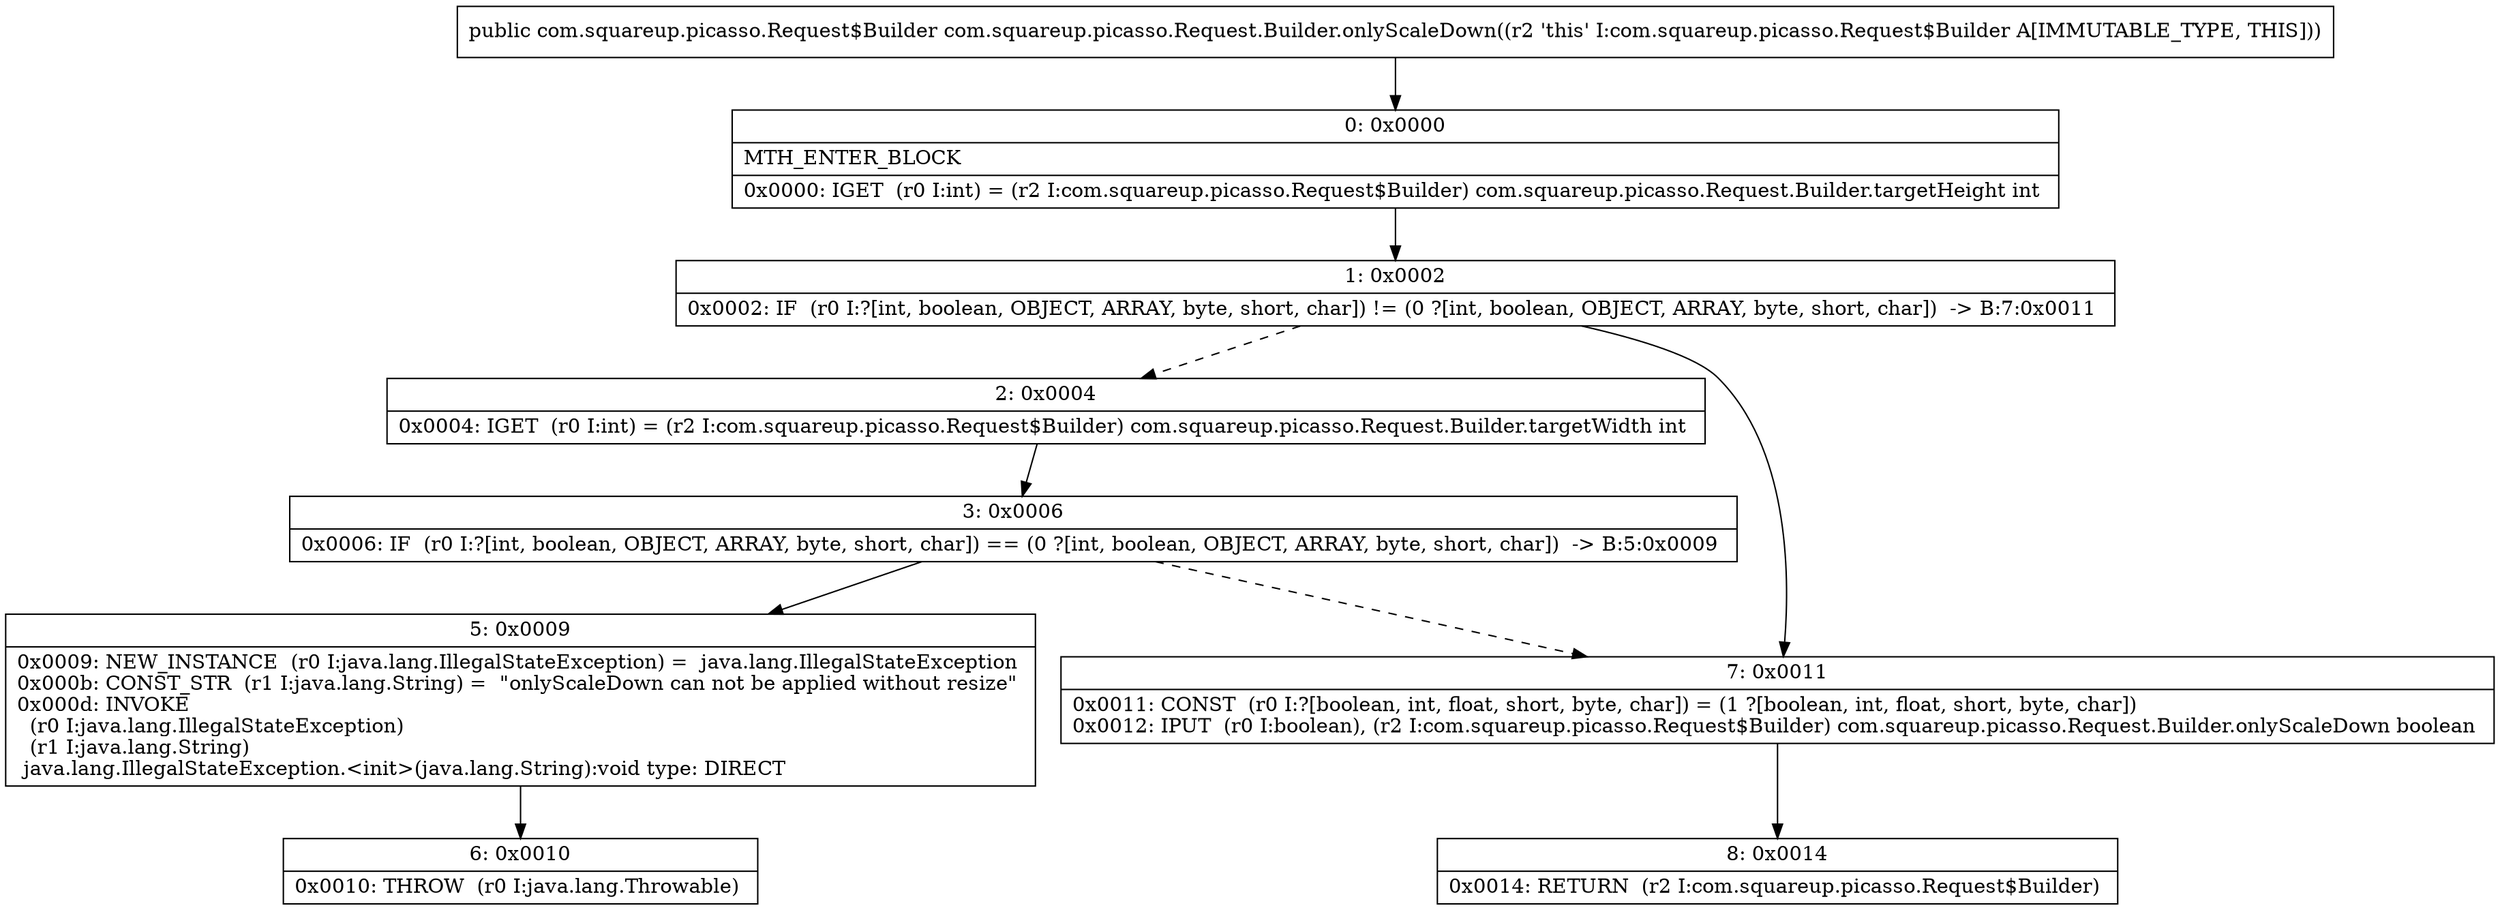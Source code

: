 digraph "CFG forcom.squareup.picasso.Request.Builder.onlyScaleDown()Lcom\/squareup\/picasso\/Request$Builder;" {
Node_0 [shape=record,label="{0\:\ 0x0000|MTH_ENTER_BLOCK\l|0x0000: IGET  (r0 I:int) = (r2 I:com.squareup.picasso.Request$Builder) com.squareup.picasso.Request.Builder.targetHeight int \l}"];
Node_1 [shape=record,label="{1\:\ 0x0002|0x0002: IF  (r0 I:?[int, boolean, OBJECT, ARRAY, byte, short, char]) != (0 ?[int, boolean, OBJECT, ARRAY, byte, short, char])  \-\> B:7:0x0011 \l}"];
Node_2 [shape=record,label="{2\:\ 0x0004|0x0004: IGET  (r0 I:int) = (r2 I:com.squareup.picasso.Request$Builder) com.squareup.picasso.Request.Builder.targetWidth int \l}"];
Node_3 [shape=record,label="{3\:\ 0x0006|0x0006: IF  (r0 I:?[int, boolean, OBJECT, ARRAY, byte, short, char]) == (0 ?[int, boolean, OBJECT, ARRAY, byte, short, char])  \-\> B:5:0x0009 \l}"];
Node_5 [shape=record,label="{5\:\ 0x0009|0x0009: NEW_INSTANCE  (r0 I:java.lang.IllegalStateException) =  java.lang.IllegalStateException \l0x000b: CONST_STR  (r1 I:java.lang.String) =  \"onlyScaleDown can not be applied without resize\" \l0x000d: INVOKE  \l  (r0 I:java.lang.IllegalStateException)\l  (r1 I:java.lang.String)\l java.lang.IllegalStateException.\<init\>(java.lang.String):void type: DIRECT \l}"];
Node_6 [shape=record,label="{6\:\ 0x0010|0x0010: THROW  (r0 I:java.lang.Throwable) \l}"];
Node_7 [shape=record,label="{7\:\ 0x0011|0x0011: CONST  (r0 I:?[boolean, int, float, short, byte, char]) = (1 ?[boolean, int, float, short, byte, char]) \l0x0012: IPUT  (r0 I:boolean), (r2 I:com.squareup.picasso.Request$Builder) com.squareup.picasso.Request.Builder.onlyScaleDown boolean \l}"];
Node_8 [shape=record,label="{8\:\ 0x0014|0x0014: RETURN  (r2 I:com.squareup.picasso.Request$Builder) \l}"];
MethodNode[shape=record,label="{public com.squareup.picasso.Request$Builder com.squareup.picasso.Request.Builder.onlyScaleDown((r2 'this' I:com.squareup.picasso.Request$Builder A[IMMUTABLE_TYPE, THIS])) }"];
MethodNode -> Node_0;
Node_0 -> Node_1;
Node_1 -> Node_2[style=dashed];
Node_1 -> Node_7;
Node_2 -> Node_3;
Node_3 -> Node_5;
Node_3 -> Node_7[style=dashed];
Node_5 -> Node_6;
Node_7 -> Node_8;
}


